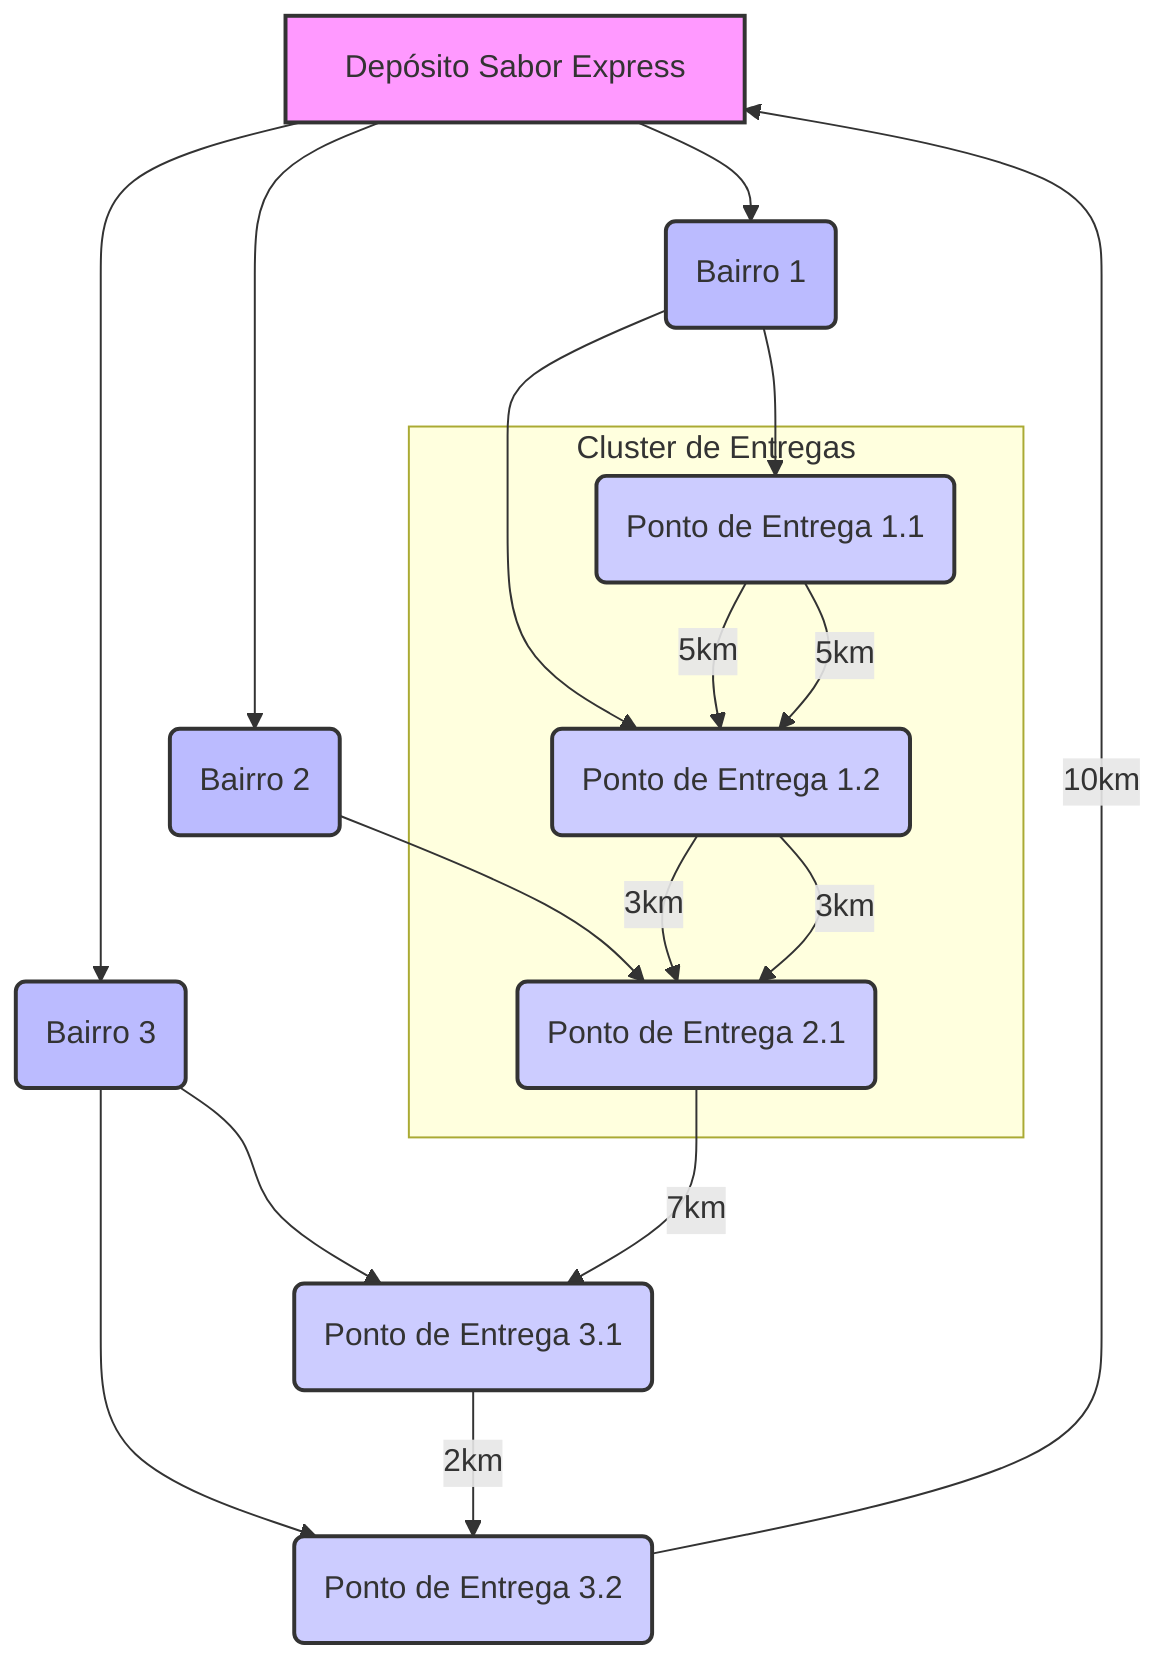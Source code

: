 graph TD
    A[Depósito Sabor Express] --> B(Bairro 1)
    A --> C(Bairro 2)
    A --> D(Bairro 3)
    B --> E(Ponto de Entrega 1.1)
    B --> F(Ponto de Entrega 1.2)
    C --> G(Ponto de Entrega 2.1)
    D --> H(Ponto de Entrega 3.1)
    D --> I(Ponto de Entrega 3.2)
    E -- 5km --> F
    F -- 3km --> G
    G -- 7km --> H
    H -- 2km --> I
    I -- 10km --> A

    subgraph Cluster de Entregas
        E -- 5km --> F
        F -- 3km --> G
    end

    style A fill:#f9f,stroke:#333,stroke-width:2px
    style B fill:#bbf,stroke:#333,stroke-width:2px
    style C fill:#bbf,stroke:#333,stroke-width:2px
    style D fill:#bbf,stroke:#333,stroke-width:2px
    style E fill:#ccf,stroke:#333,stroke-width:2px
    style F fill:#ccf,stroke:#333,stroke-width:2px
    style G fill:#ccf,stroke:#333,stroke-width:2px
    style H fill:#ccf,stroke:#333,stroke-width:2px
    style I fill:#ccf,stroke:#333,stroke-width:2px